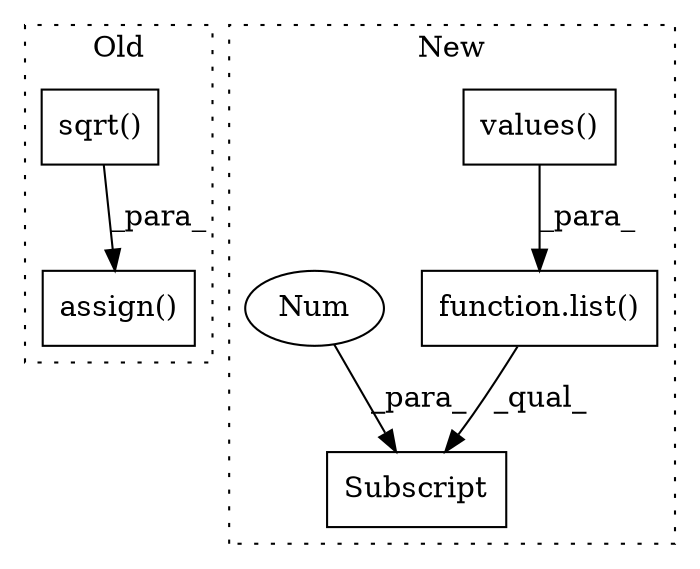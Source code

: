 digraph G {
subgraph cluster0 {
1 [label="assign()" a="75" s="7088,7131" l="41,1" shape="box"];
5 [label="sqrt()" a="75" s="6030,6093" l="13,1" shape="box"];
label = "Old";
style="dotted";
}
subgraph cluster1 {
2 [label="values()" a="75" s="5975" l="21" shape="box"];
3 [label="function.list()" a="75" s="5970,5996" l="5,1" shape="box"];
4 [label="Subscript" a="63" s="5970,0" l="30,0" shape="box"];
6 [label="Num" a="76" s="5998" l="1" shape="ellipse"];
label = "New";
style="dotted";
}
2 -> 3 [label="_para_"];
3 -> 4 [label="_qual_"];
5 -> 1 [label="_para_"];
6 -> 4 [label="_para_"];
}